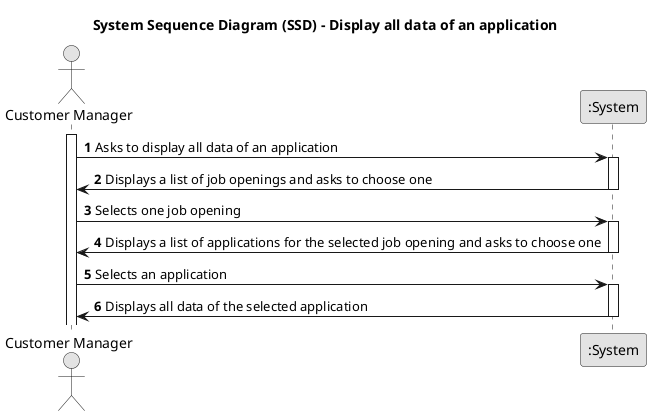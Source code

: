 @startuml
skinparam monochrome true
skinparam packageStyle rectangle
skinparam shadowing false

title System Sequence Diagram (SSD) - Display all data of an application

autonumber

actor "Customer Manager" as Manager
participant ":System" as System

activate Manager

    Manager -> System : Asks to display all data of an application
    activate System

     System -> Manager : Displays a list of job openings and asks to choose one

    deactivate System

    Manager -> System : Selects one job opening
    activate System

        System -> Manager : Displays a list of applications for the selected job opening and asks to choose one

deactivate System

     Manager -> System : Selects an application

      activate System

        System -> Manager : Displays all data of the selected application

    deactivate System
    
@enduml
